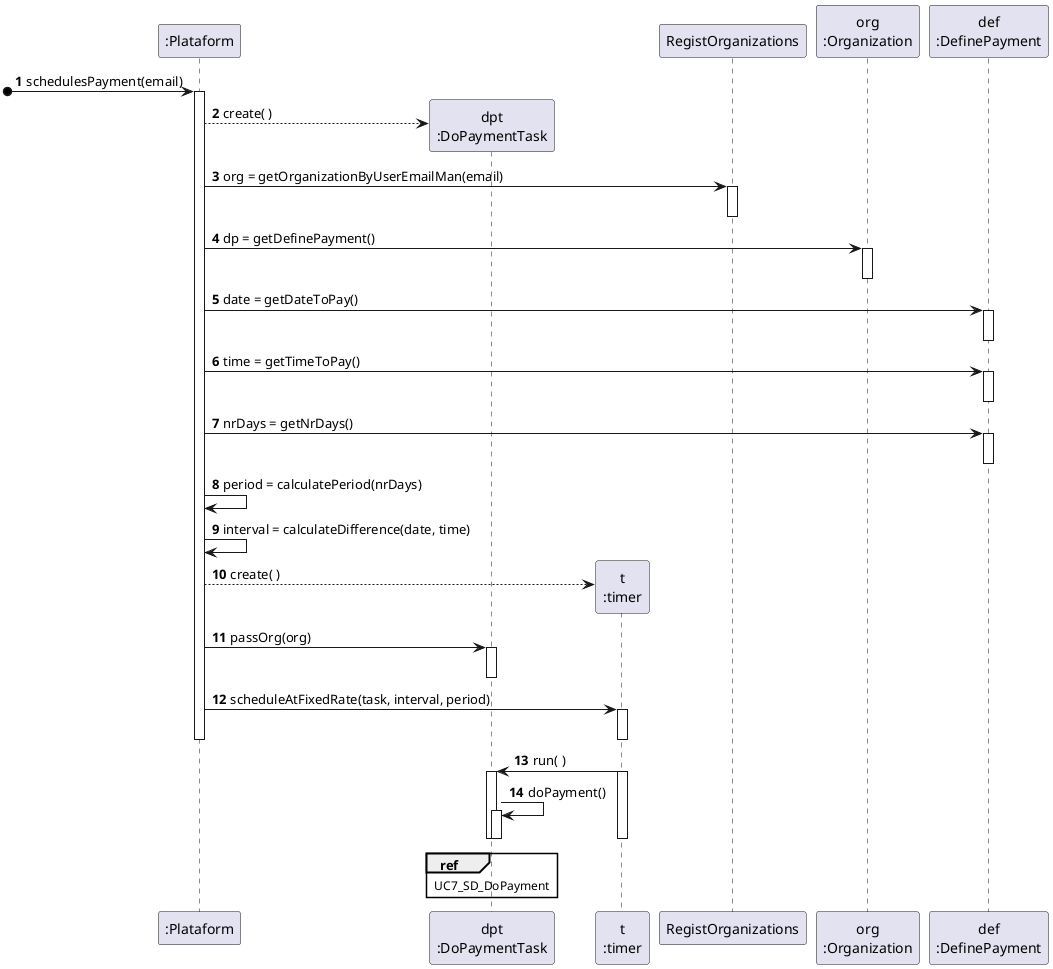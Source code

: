 @startuml
autonumber

participant ":Plataform" as PLAT
participant "dpt\n:DoPaymentTask" as TASK
participant "t\n:timer" as TI
participant "RegistOrganizations" as RORGS

participant "org\n:Organization" as O
participant "def\n:DefinePayment" as DP



[o-> PLAT : schedulesPayment(email)
activate PLAT

PLAT --> TASK** : create( )

PLAT -> RORGS : org = getOrganizationByUserEmailMan(email)
activate RORGS
deactivate RORGS

PLAT -> O : dp = getDefinePayment()
activate O
deactivate O



PLAT -> DP : date = getDateToPay()
activate DP
deactivate DP
PLAT -> DP : time = getTimeToPay()
activate DP
deactivate DP
PLAT -> DP : nrDays = getNrDays()
activate DP
deactivate DP

PLAT -> PLAT : period = calculatePeriod(nrDays)


PLAT -> PLAT : interval = calculateDifference(date, time)


PLAT --> TI** : create( )

PLAT -> TASK : passOrg(org)
activate TASK
deactivate TASK

PLAT -> TI : scheduleAtFixedRate(task, interval, period)
activate TI
deactivate TI
deactivate PLAT



TI -> TASK : run( )
activate TI
activate TASK
TASK -> TASK : doPayment()
ref over TASK : UC7_SD_DoPayment
activate TASK
deactivate TASK
deactivate TASK
deactivate TI




@enduml